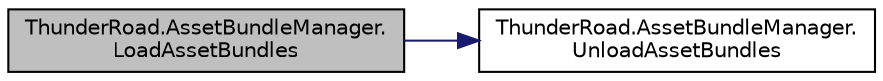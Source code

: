 digraph "ThunderRoad.AssetBundleManager.LoadAssetBundles"
{
 // LATEX_PDF_SIZE
  edge [fontname="Helvetica",fontsize="10",labelfontname="Helvetica",labelfontsize="10"];
  node [fontname="Helvetica",fontsize="10",shape=record];
  rankdir="LR";
  Node1 [label="ThunderRoad.AssetBundleManager.\lLoadAssetBundles",height=0.2,width=0.4,color="black", fillcolor="grey75", style="filled", fontcolor="black",tooltip="Loads the asset bundles."];
  Node1 -> Node2 [color="midnightblue",fontsize="10",style="solid",fontname="Helvetica"];
  Node2 [label="ThunderRoad.AssetBundleManager.\lUnloadAssetBundles",height=0.2,width=0.4,color="black", fillcolor="white", style="filled",URL="$class_thunder_road_1_1_asset_bundle_manager.html#a3a8810a36c9d3a72503698d581776e34",tooltip="Unloads the asset bundles."];
}
